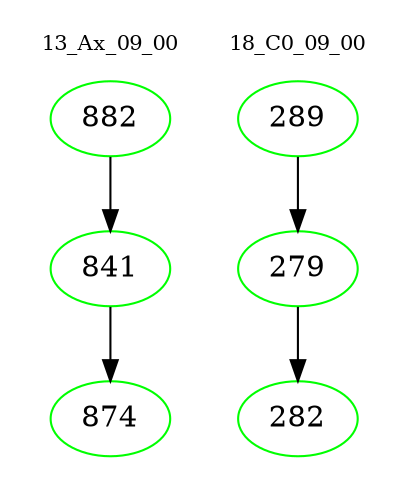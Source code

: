 digraph{
subgraph cluster_0 {
color = white
label = "13_Ax_09_00";
fontsize=10;
T0_882 [label="882", color="green"]
T0_882 -> T0_841 [color="black"]
T0_841 [label="841", color="green"]
T0_841 -> T0_874 [color="black"]
T0_874 [label="874", color="green"]
}
subgraph cluster_1 {
color = white
label = "18_C0_09_00";
fontsize=10;
T1_289 [label="289", color="green"]
T1_289 -> T1_279 [color="black"]
T1_279 [label="279", color="green"]
T1_279 -> T1_282 [color="black"]
T1_282 [label="282", color="green"]
}
}

